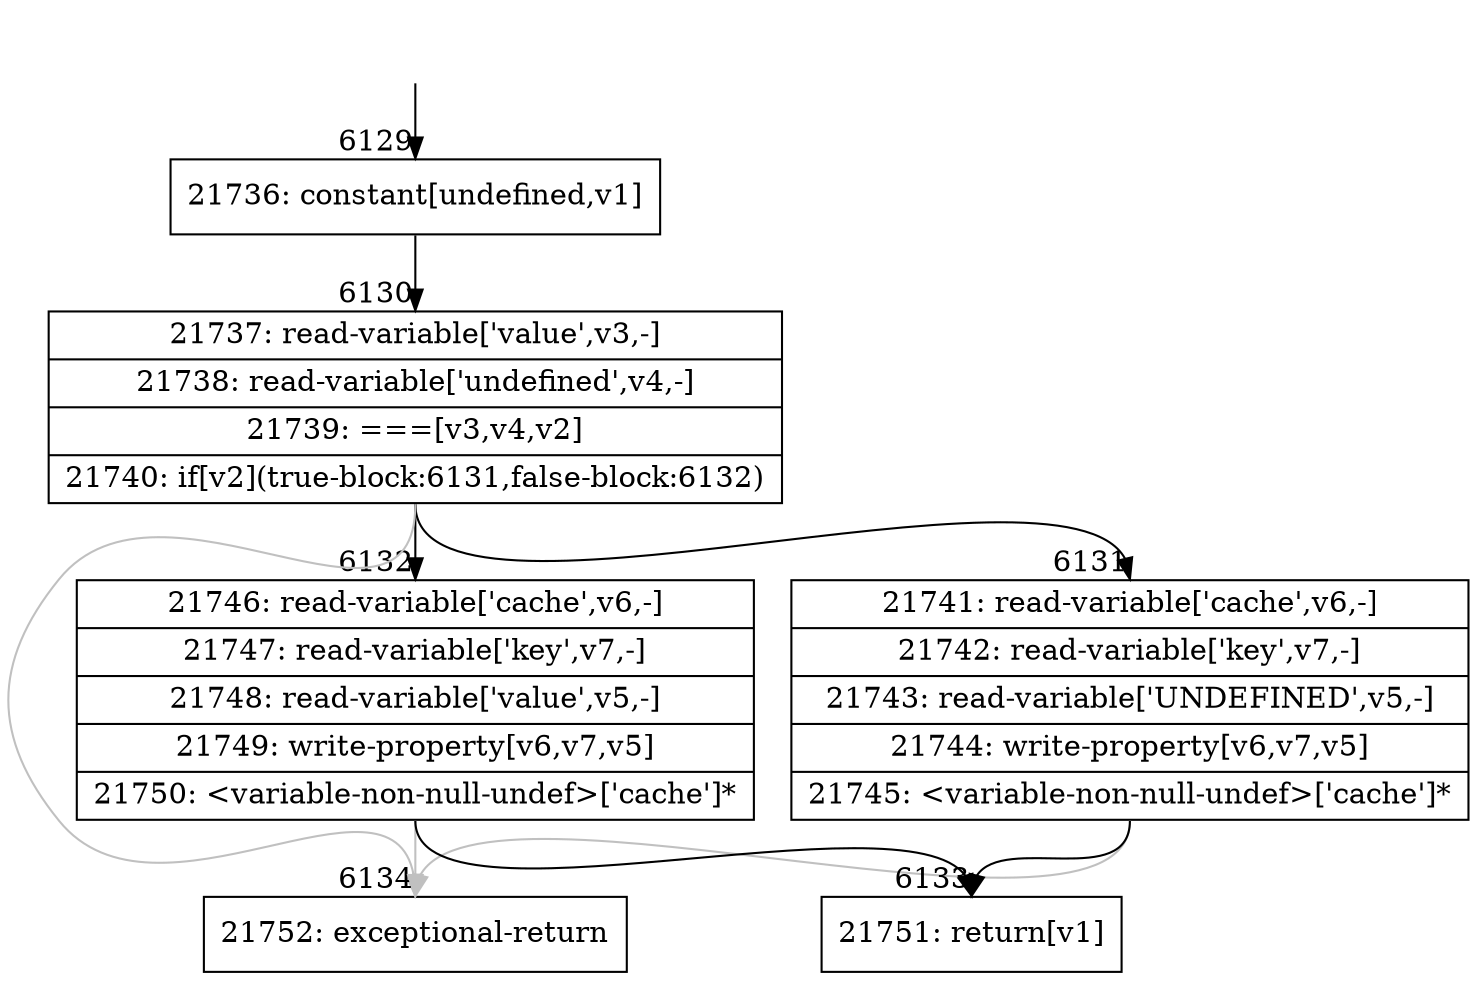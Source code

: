 digraph {
rankdir="TD"
BB_entry490[shape=none,label=""];
BB_entry490 -> BB6129 [tailport=s, headport=n, headlabel="    6129"]
BB6129 [shape=record label="{21736: constant[undefined,v1]}" ] 
BB6129 -> BB6130 [tailport=s, headport=n, headlabel="      6130"]
BB6130 [shape=record label="{21737: read-variable['value',v3,-]|21738: read-variable['undefined',v4,-]|21739: ===[v3,v4,v2]|21740: if[v2](true-block:6131,false-block:6132)}" ] 
BB6130 -> BB6131 [tailport=s, headport=n, headlabel="      6131"]
BB6130 -> BB6132 [tailport=s, headport=n, headlabel="      6132"]
BB6130 -> BB6134 [tailport=s, headport=n, color=gray, headlabel="      6134"]
BB6131 [shape=record label="{21741: read-variable['cache',v6,-]|21742: read-variable['key',v7,-]|21743: read-variable['UNDEFINED',v5,-]|21744: write-property[v6,v7,v5]|21745: \<variable-non-null-undef\>['cache']*}" ] 
BB6131 -> BB6133 [tailport=s, headport=n, headlabel="      6133"]
BB6131 -> BB6134 [tailport=s, headport=n, color=gray]
BB6132 [shape=record label="{21746: read-variable['cache',v6,-]|21747: read-variable['key',v7,-]|21748: read-variable['value',v5,-]|21749: write-property[v6,v7,v5]|21750: \<variable-non-null-undef\>['cache']*}" ] 
BB6132 -> BB6133 [tailport=s, headport=n]
BB6132 -> BB6134 [tailport=s, headport=n, color=gray]
BB6133 [shape=record label="{21751: return[v1]}" ] 
BB6134 [shape=record label="{21752: exceptional-return}" ] 
//#$~ 11185
}
